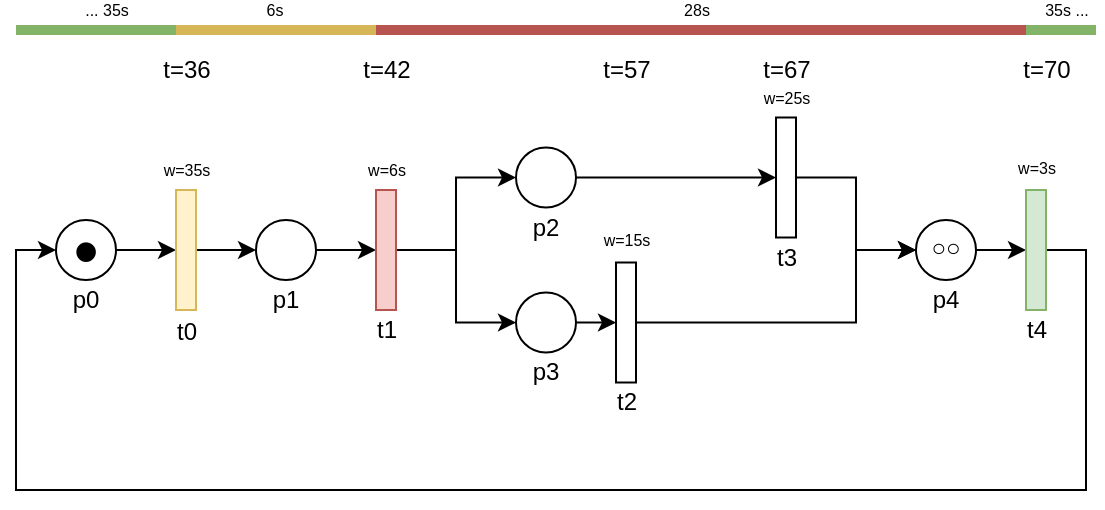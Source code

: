 <mxfile version="13.6.5">
    <diagram id="Ivdfm6YrfReM7bQs2AP5" name="Page-1">
        <mxGraphModel dx="710" dy="219" grid="1" gridSize="10" guides="1" tooltips="1" connect="1" arrows="1" fold="1" page="1" pageScale="1" pageWidth="1100" pageHeight="850" background="#FFFFFF" math="0" shadow="0">
            <root>
                <mxCell id="0"/>
                <mxCell id="1" parent="0"/>
                <mxCell id="15" style="edgeStyle=orthogonalEdgeStyle;orthogonalLoop=1;jettySize=auto;html=1;exitX=1;exitY=0.5;exitDx=0;exitDy=0;entryX=0;entryY=0.5;entryDx=0;entryDy=0;fontSize=36;rounded=0;" parent="1" source="2" target="3" edge="1">
                    <mxGeometry relative="1" as="geometry"/>
                </mxCell>
                <mxCell id="2" value="&lt;div style=&quot;font-size: 36px;&quot;&gt;•&lt;br style=&quot;font-size: 36px;&quot;&gt;&lt;/div&gt;" style="ellipse;whiteSpace=wrap;html=1;fontSize=36;" parent="1" vertex="1">
                    <mxGeometry x="90" y="205" width="30" height="30" as="geometry"/>
                </mxCell>
                <mxCell id="14" style="edgeStyle=orthogonalEdgeStyle;orthogonalLoop=1;jettySize=auto;html=1;exitX=1;exitY=0.5;exitDx=0;exitDy=0;entryX=0;entryY=0.5;entryDx=0;entryDy=0;fontSize=36;rounded=0;" parent="1" source="3" target="11" edge="1">
                    <mxGeometry relative="1" as="geometry"/>
                </mxCell>
                <mxCell id="3" value="" style="whiteSpace=wrap;html=1;fillColor=#fff2cc;strokeColor=#d6b656;" parent="1" vertex="1">
                    <mxGeometry x="150" y="190" width="10" height="60" as="geometry"/>
                </mxCell>
                <mxCell id="19" style="edgeStyle=orthogonalEdgeStyle;orthogonalLoop=1;jettySize=auto;html=1;exitX=1;exitY=0.5;exitDx=0;exitDy=0;entryX=0;entryY=0.5;entryDx=0;entryDy=0;fontSize=36;rounded=0;" parent="1" source="11" target="17" edge="1">
                    <mxGeometry relative="1" as="geometry"/>
                </mxCell>
                <mxCell id="11" value="" style="ellipse;whiteSpace=wrap;html=1;fontSize=36;" parent="1" vertex="1">
                    <mxGeometry x="190" y="205" width="30" height="30" as="geometry"/>
                </mxCell>
                <mxCell id="16" style="edgeStyle=orthogonalEdgeStyle;orthogonalLoop=1;jettySize=auto;html=1;exitX=1;exitY=0.5;exitDx=0;exitDy=0;entryX=0;entryY=0.5;entryDx=0;entryDy=0;fontSize=36;rounded=0;" parent="1" source="17" target="18" edge="1">
                    <mxGeometry relative="1" as="geometry">
                        <Array as="points">
                            <mxPoint x="290" y="220"/>
                            <mxPoint x="290" y="184"/>
                        </Array>
                    </mxGeometry>
                </mxCell>
                <mxCell id="34" style="edgeStyle=orthogonalEdgeStyle;orthogonalLoop=1;jettySize=auto;html=1;exitX=1;exitY=0.5;exitDx=0;exitDy=0;entryX=0;entryY=0.5;entryDx=0;entryDy=0;rounded=0;" parent="1" source="17" target="32" edge="1">
                    <mxGeometry relative="1" as="geometry"/>
                </mxCell>
                <mxCell id="17" value="" style="whiteSpace=wrap;html=1;fillColor=#f8cecc;strokeColor=#b85450;" parent="1" vertex="1">
                    <mxGeometry x="250" y="190" width="10" height="60" as="geometry"/>
                </mxCell>
                <mxCell id="43" style="edgeStyle=orthogonalEdgeStyle;orthogonalLoop=1;jettySize=auto;html=1;exitX=1;exitY=0.5;exitDx=0;exitDy=0;entryX=0;entryY=0.5;entryDx=0;entryDy=0;rounded=0;" parent="1" source="18" target="35" edge="1">
                    <mxGeometry relative="1" as="geometry"/>
                </mxCell>
                <mxCell id="18" value="" style="ellipse;whiteSpace=wrap;html=1;fontSize=36;" parent="1" vertex="1">
                    <mxGeometry x="320" y="168.75" width="30" height="30" as="geometry"/>
                </mxCell>
                <mxCell id="44" style="edgeStyle=orthogonalEdgeStyle;orthogonalLoop=1;jettySize=auto;html=1;exitX=1;exitY=0.5;exitDx=0;exitDy=0;entryX=0;entryY=0.5;entryDx=0;entryDy=0;rounded=0;" parent="1" source="32" target="42" edge="1">
                    <mxGeometry relative="1" as="geometry"/>
                </mxCell>
                <mxCell id="32" value="" style="ellipse;whiteSpace=wrap;html=1;fontSize=36;" parent="1" vertex="1">
                    <mxGeometry x="320" y="241.25" width="30" height="30" as="geometry"/>
                </mxCell>
                <mxCell id="46" style="edgeStyle=orthogonalEdgeStyle;orthogonalLoop=1;jettySize=auto;html=1;exitX=1;exitY=0.5;exitDx=0;exitDy=0;rounded=0;" parent="1" source="35" target="45" edge="1">
                    <mxGeometry relative="1" as="geometry"/>
                </mxCell>
                <mxCell id="35" value="" style="whiteSpace=wrap;html=1;" parent="1" vertex="1">
                    <mxGeometry x="450" y="153.75" width="10" height="60" as="geometry"/>
                </mxCell>
                <mxCell id="47" style="edgeStyle=orthogonalEdgeStyle;orthogonalLoop=1;jettySize=auto;html=1;exitX=1;exitY=0.5;exitDx=0;exitDy=0;rounded=0;" parent="1" source="42" target="45" edge="1">
                    <mxGeometry relative="1" as="geometry">
                        <Array as="points">
                            <mxPoint x="490" y="256"/>
                            <mxPoint x="490" y="220"/>
                        </Array>
                    </mxGeometry>
                </mxCell>
                <mxCell id="42" value="" style="whiteSpace=wrap;html=1;" parent="1" vertex="1">
                    <mxGeometry x="370" y="226.25" width="10" height="60" as="geometry"/>
                </mxCell>
                <mxCell id="86" style="edgeStyle=orthogonalEdgeStyle;rounded=0;orthogonalLoop=1;jettySize=auto;html=1;exitX=1;exitY=0.5;exitDx=0;exitDy=0;entryX=0;entryY=0.5;entryDx=0;entryDy=0;fontSize=12;" parent="1" source="45" target="83" edge="1">
                    <mxGeometry relative="1" as="geometry"/>
                </mxCell>
                <mxCell id="45" value="○○" style="ellipse;whiteSpace=wrap;html=1;verticalAlign=top;" parent="1" vertex="1">
                    <mxGeometry x="520" y="205" width="30" height="30" as="geometry"/>
                </mxCell>
                <mxCell id="55" value="p0" style="text;html=1;strokeColor=none;fillColor=none;align=center;verticalAlign=middle;whiteSpace=wrap;rounded=0;fontSize=12;" parent="1" vertex="1">
                    <mxGeometry x="95" y="235" width="20" height="20" as="geometry"/>
                </mxCell>
                <mxCell id="56" value="t2" style="text;html=1;align=center;verticalAlign=middle;resizable=0;points=[];autosize=1;fontSize=12;" parent="1" vertex="1">
                    <mxGeometry x="360" y="286.25" width="30" height="20" as="geometry"/>
                </mxCell>
                <mxCell id="65" value="t0" style="text;html=1;align=center;verticalAlign=middle;resizable=0;points=[];autosize=1;fontSize=12;" parent="1" vertex="1">
                    <mxGeometry x="140" y="251.25" width="30" height="20" as="geometry"/>
                </mxCell>
                <mxCell id="66" value="p1" style="text;html=1;strokeColor=none;fillColor=none;align=center;verticalAlign=middle;whiteSpace=wrap;rounded=0;fontSize=12;" parent="1" vertex="1">
                    <mxGeometry x="195" y="235" width="20" height="20" as="geometry"/>
                </mxCell>
                <mxCell id="67" value="p2" style="text;html=1;strokeColor=none;fillColor=none;align=center;verticalAlign=middle;whiteSpace=wrap;rounded=0;fontSize=12;" parent="1" vertex="1">
                    <mxGeometry x="325" y="199" width="20" height="20" as="geometry"/>
                </mxCell>
                <mxCell id="68" value="p3" style="text;html=1;strokeColor=none;fillColor=none;align=center;verticalAlign=middle;whiteSpace=wrap;rounded=0;fontSize=12;" parent="1" vertex="1">
                    <mxGeometry x="325" y="271" width="20" height="20" as="geometry"/>
                </mxCell>
                <mxCell id="69" value="p4" style="text;html=1;strokeColor=none;fillColor=none;align=center;verticalAlign=middle;whiteSpace=wrap;rounded=0;fontSize=12;" parent="1" vertex="1">
                    <mxGeometry x="525" y="235" width="20" height="20" as="geometry"/>
                </mxCell>
                <mxCell id="70" value="t1" style="text;html=1;align=center;verticalAlign=middle;resizable=0;points=[];autosize=1;fontSize=12;" parent="1" vertex="1">
                    <mxGeometry x="240" y="250" width="30" height="20" as="geometry"/>
                </mxCell>
                <mxCell id="71" value="t3" style="text;html=1;align=center;verticalAlign=middle;resizable=0;points=[];autosize=1;fontSize=12;" parent="1" vertex="1">
                    <mxGeometry x="440" y="213.75" width="30" height="20" as="geometry"/>
                </mxCell>
                <mxCell id="87" style="edgeStyle=orthogonalEdgeStyle;rounded=0;orthogonalLoop=1;jettySize=auto;html=1;exitX=1;exitY=0.5;exitDx=0;exitDy=0;entryX=0;entryY=0.5;entryDx=0;entryDy=0;fontSize=12;" parent="1" source="83" target="2" edge="1">
                    <mxGeometry relative="1" as="geometry">
                        <Array as="points">
                            <mxPoint x="605" y="220"/>
                            <mxPoint x="605" y="340"/>
                            <mxPoint x="70" y="340"/>
                            <mxPoint x="70" y="220"/>
                        </Array>
                    </mxGeometry>
                </mxCell>
                <mxCell id="83" value="" style="whiteSpace=wrap;html=1;strokeColor=#82b366;fontSize=12;fillColor=#d5e8d4;" parent="1" vertex="1">
                    <mxGeometry x="575" y="190" width="10" height="60" as="geometry"/>
                </mxCell>
                <mxCell id="84" value="t4" style="text;html=1;align=center;verticalAlign=middle;resizable=0;points=[];autosize=1;fontSize=12;" parent="1" vertex="1">
                    <mxGeometry x="565" y="250" width="30" height="20" as="geometry"/>
                </mxCell>
                <mxCell id="88" value="w=35s" style="text;html=1;align=center;verticalAlign=middle;resizable=0;points=[];autosize=1;fontSize=8;" parent="1" vertex="1">
                    <mxGeometry x="135" y="170" width="40" height="20" as="geometry"/>
                </mxCell>
                <mxCell id="90" value="w=6s" style="text;html=1;align=center;verticalAlign=middle;resizable=0;points=[];autosize=1;fontSize=8;fillColor=none;gradientColor=none;" parent="1" vertex="1">
                    <mxGeometry x="240" y="170" width="30" height="20" as="geometry"/>
                </mxCell>
                <mxCell id="91" value="w=3s" style="text;html=1;align=center;verticalAlign=middle;resizable=0;points=[];autosize=1;fontSize=8;fillColor=none;gradientColor=none;" parent="1" vertex="1">
                    <mxGeometry x="565" y="169" width="30" height="20" as="geometry"/>
                </mxCell>
                <mxCell id="93" value="" style="endArrow=none;html=1;fontSize=8;strokeWidth=5;fillColor=#fff2cc;strokeColor=#d6b656;" parent="1" edge="1">
                    <mxGeometry width="50" height="50" relative="1" as="geometry">
                        <mxPoint x="150" y="110" as="sourcePoint"/>
                        <mxPoint x="250" y="110" as="targetPoint"/>
                    </mxGeometry>
                </mxCell>
                <mxCell id="94" value="6s" style="edgeLabel;html=1;align=center;verticalAlign=middle;resizable=0;points=[];fontSize=8;" parent="93" vertex="1" connectable="0">
                    <mxGeometry x="-0.126" y="2" relative="1" as="geometry">
                        <mxPoint x="5.48" y="-8" as="offset"/>
                    </mxGeometry>
                </mxCell>
                <mxCell id="95" value="" style="endArrow=none;html=1;fontSize=8;strokeWidth=5;fillColor=#f8cecc;strokeColor=#b85450;" parent="1" edge="1">
                    <mxGeometry width="50" height="50" relative="1" as="geometry">
                        <mxPoint x="250" y="110" as="sourcePoint"/>
                        <mxPoint x="580" y="110" as="targetPoint"/>
                    </mxGeometry>
                </mxCell>
                <mxCell id="103" value="28s" style="edgeLabel;html=1;align=center;verticalAlign=middle;resizable=0;points=[];fontSize=8;" parent="95" vertex="1" connectable="0">
                    <mxGeometry x="-0.179" y="2" relative="1" as="geometry">
                        <mxPoint x="24.29" y="-8" as="offset"/>
                    </mxGeometry>
                </mxCell>
                <mxCell id="97" value="" style="endArrow=none;html=1;fontSize=8;strokeWidth=5;fillColor=#d5e8d4;strokeColor=#82b366;" parent="1" edge="1">
                    <mxGeometry width="50" height="50" relative="1" as="geometry">
                        <mxPoint x="575" y="110" as="sourcePoint"/>
                        <mxPoint x="610" y="110" as="targetPoint"/>
                    </mxGeometry>
                </mxCell>
                <mxCell id="98" value="35s ..." style="edgeLabel;html=1;align=center;verticalAlign=middle;resizable=0;points=[];fontSize=8;" parent="97" vertex="1" connectable="0">
                    <mxGeometry x="0.418" y="-2" relative="1" as="geometry">
                        <mxPoint x="-4.76" y="-12" as="offset"/>
                    </mxGeometry>
                </mxCell>
                <mxCell id="99" value="" style="endArrow=none;html=1;fontSize=8;strokeWidth=5;fillColor=#d5e8d4;strokeColor=#82b366;" parent="1" edge="1">
                    <mxGeometry width="50" height="50" relative="1" as="geometry">
                        <mxPoint x="70" y="110" as="sourcePoint"/>
                        <mxPoint x="150" y="110" as="targetPoint"/>
                    </mxGeometry>
                </mxCell>
                <mxCell id="100" value="... 35s" style="edgeLabel;html=1;align=center;verticalAlign=middle;resizable=0;points=[];fontSize=8;" parent="99" vertex="1" connectable="0">
                    <mxGeometry x="0.198" y="-2" relative="1" as="geometry">
                        <mxPoint x="-3.1" y="-12" as="offset"/>
                    </mxGeometry>
                </mxCell>
                <mxCell id="101" value="w=25s" style="text;html=1;align=center;verticalAlign=middle;resizable=0;points=[];autosize=1;fontSize=8;fillColor=none;gradientColor=none;" parent="1" vertex="1">
                    <mxGeometry x="435" y="134" width="40" height="20" as="geometry"/>
                </mxCell>
                <mxCell id="102" value="w=15s" style="text;html=1;align=center;verticalAlign=middle;resizable=0;points=[];autosize=1;fontSize=8;fillColor=none;gradientColor=none;" parent="1" vertex="1">
                    <mxGeometry x="355" y="205" width="40" height="20" as="geometry"/>
                </mxCell>
                <mxCell id="105" value="t=36" style="text;html=1;align=center;verticalAlign=middle;resizable=0;points=[];autosize=1;" vertex="1" parent="1">
                    <mxGeometry x="135" y="120" width="40" height="20" as="geometry"/>
                </mxCell>
                <mxCell id="106" value="t=42" style="text;html=1;align=center;verticalAlign=middle;resizable=0;points=[];autosize=1;" vertex="1" parent="1">
                    <mxGeometry x="235" y="120" width="40" height="20" as="geometry"/>
                </mxCell>
                <mxCell id="107" value="t=57" style="text;html=1;align=center;verticalAlign=middle;resizable=0;points=[];autosize=1;" vertex="1" parent="1">
                    <mxGeometry x="355" y="120" width="40" height="20" as="geometry"/>
                </mxCell>
                <mxCell id="108" value="t=67" style="text;html=1;align=center;verticalAlign=middle;resizable=0;points=[];autosize=1;" vertex="1" parent="1">
                    <mxGeometry x="435" y="120" width="40" height="20" as="geometry"/>
                </mxCell>
                <mxCell id="109" value="t=70" style="text;html=1;align=center;verticalAlign=middle;resizable=0;points=[];autosize=1;" vertex="1" parent="1">
                    <mxGeometry x="565" y="120" width="40" height="20" as="geometry"/>
                </mxCell>
            </root>
        </mxGraphModel>
    </diagram>
</mxfile>